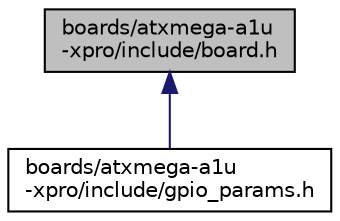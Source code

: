 digraph "boards/atxmega-a1u-xpro/include/board.h"
{
 // LATEX_PDF_SIZE
  edge [fontname="Helvetica",fontsize="10",labelfontname="Helvetica",labelfontsize="10"];
  node [fontname="Helvetica",fontsize="10",shape=record];
  Node1 [label="boards/atxmega-a1u\l-xpro/include/board.h",height=0.2,width=0.4,color="black", fillcolor="grey75", style="filled", fontcolor="black",tooltip="Board specific definitions for the ATxmegaA1U Xplained Pro board."];
  Node1 -> Node2 [dir="back",color="midnightblue",fontsize="10",style="solid",fontname="Helvetica"];
  Node2 [label="boards/atxmega-a1u\l-xpro/include/gpio_params.h",height=0.2,width=0.4,color="black", fillcolor="white", style="filled",URL="$atxmega-a1u-xpro_2include_2gpio__params_8h.html",tooltip="Configuration of SAUL mapped GPIO pins."];
}
